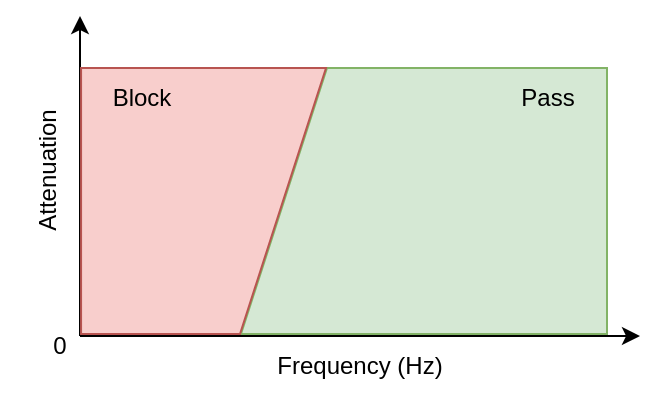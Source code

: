 <mxfile version="20.2.7" type="device"><diagram id="lz21TJQN8Bn_RTYW_u7-" name="Page-1"><mxGraphModel dx="474" dy="306" grid="1" gridSize="10" guides="1" tooltips="1" connect="1" arrows="1" fold="1" page="1" pageScale="1" pageWidth="827" pageHeight="1169" math="0" shadow="0"><root><mxCell id="0"/><mxCell id="1" parent="0"/><mxCell id="LBHt2mJenqAYseAPDTce-1" value="" style="endArrow=classic;html=1;rounded=0;" edge="1" parent="1"><mxGeometry width="50" height="50" relative="1" as="geometry"><mxPoint x="240" y="360" as="sourcePoint"/><mxPoint x="520" y="360" as="targetPoint"/></mxGeometry></mxCell><mxCell id="LBHt2mJenqAYseAPDTce-2" value="" style="endArrow=classic;html=1;rounded=0;" edge="1" parent="1"><mxGeometry width="50" height="50" relative="1" as="geometry"><mxPoint x="240" y="360" as="sourcePoint"/><mxPoint x="240" y="200" as="targetPoint"/></mxGeometry></mxCell><mxCell id="LBHt2mJenqAYseAPDTce-3" value="Frequency (Hz)" style="text;html=1;strokeColor=none;fillColor=none;align=center;verticalAlign=middle;whiteSpace=wrap;rounded=0;" vertex="1" parent="1"><mxGeometry x="240" y="360" width="280" height="30" as="geometry"/></mxCell><mxCell id="LBHt2mJenqAYseAPDTce-11" value="Attenuation" style="text;html=1;strokeColor=none;fillColor=none;align=center;verticalAlign=middle;whiteSpace=wrap;rounded=0;rotation=-90;" vertex="1" parent="1"><mxGeometry x="141" y="262" width="166" height="30" as="geometry"/></mxCell><mxCell id="LBHt2mJenqAYseAPDTce-12" value="0" style="text;html=1;strokeColor=none;fillColor=none;align=center;verticalAlign=middle;whiteSpace=wrap;rounded=0;" vertex="1" parent="1"><mxGeometry x="200" y="350" width="60" height="30" as="geometry"/></mxCell><mxCell id="LBHt2mJenqAYseAPDTce-20" value="" style="shape=manualInput;whiteSpace=wrap;html=1;fillColor=#d5e8d4;size=43;rotation=-90;flipV=0;flipH=1;strokeColor=#82b366;" vertex="1" parent="1"><mxGeometry x="345.5" y="201" width="133" height="183" as="geometry"/></mxCell><mxCell id="LBHt2mJenqAYseAPDTce-22" value="" style="shape=manualInput;whiteSpace=wrap;html=1;fillColor=#f8cecc;size=43;rotation=-90;flipV=1;flipH=0;strokeColor=#b85450;" vertex="1" parent="1"><mxGeometry x="235.27" y="231.25" width="133" height="122.47" as="geometry"/></mxCell><mxCell id="LBHt2mJenqAYseAPDTce-23" value="Block" style="text;html=1;strokeColor=none;fillColor=none;align=center;verticalAlign=middle;whiteSpace=wrap;rounded=0;" vertex="1" parent="1"><mxGeometry x="241" y="226" width="60" height="30" as="geometry"/></mxCell><mxCell id="LBHt2mJenqAYseAPDTce-24" value="Pass" style="text;html=1;strokeColor=none;fillColor=none;align=center;verticalAlign=middle;whiteSpace=wrap;rounded=0;" vertex="1" parent="1"><mxGeometry x="444" y="226" width="60" height="30" as="geometry"/></mxCell></root></mxGraphModel></diagram></mxfile>